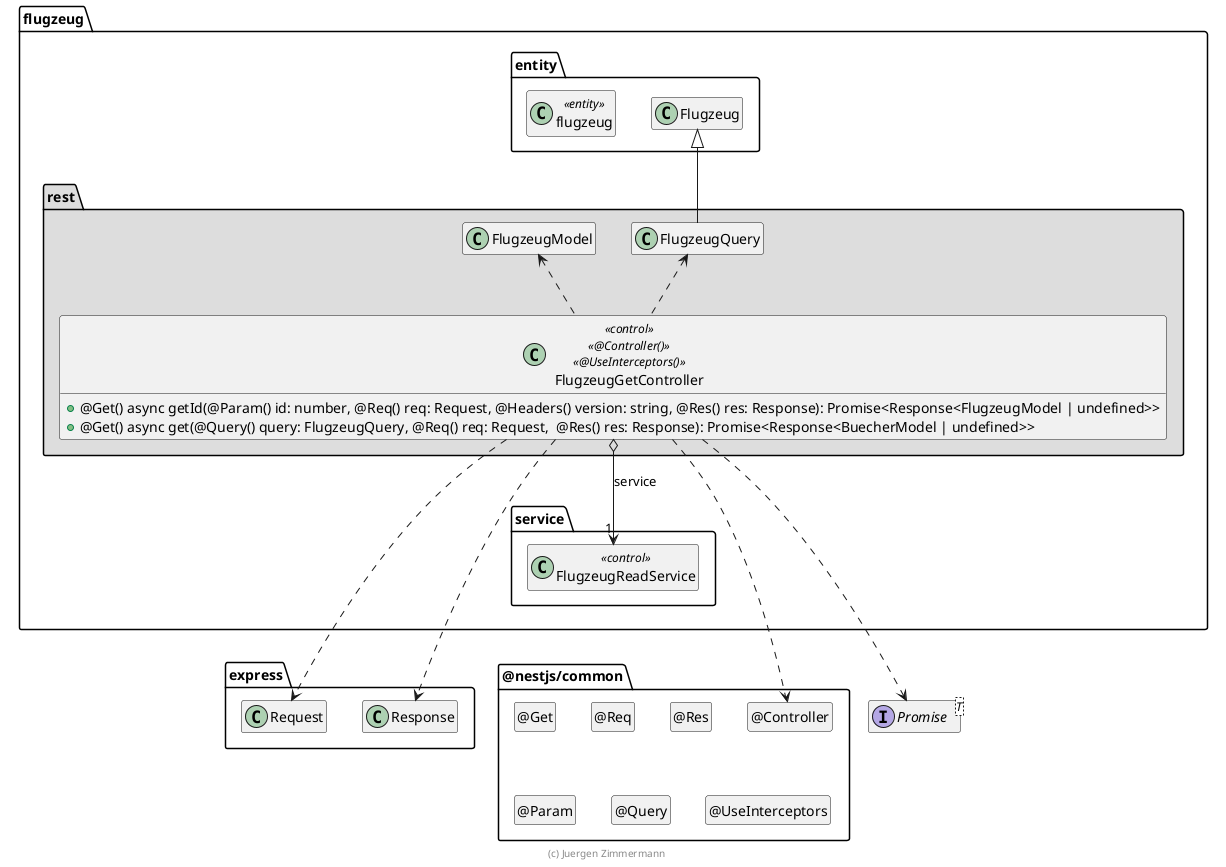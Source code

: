 ' Copyright (C) 2019 - present Juergen Zimmermann, Hochschule Karlsruhe
'
' This program is free software: you can redistribute it and/or modify
' it under the terms of the GNU General Public License as published by
' the Free Software Foundation, either version 3 of the License, or
' (at your option) any later version.
'
' This program is distributed in the hope that it will be useful,
' but WITHOUT ANY WARRANTY; without even the implied warranty of
' MERCHANTABILITY or FITNESS FOR A PARTICULAR PURPOSE.  See the
' GNU General Public License for more details.
'
' You should have received a copy of the GNU General Public License
' along with this program.  If not, see <https://www.gnu.org/licenses/>.

' Preview durch <Alt>d

@startuml Controller-Klasse

interface Promise<T>

package @nestjs/common {
  class "@Controller" as Controller
  hide Controller circle

  class "@Get" as Get
  hide Get circle

  class "@Req" as Req
  hide Req circle

  class "@Res" as Res
  hide Res circle

  class "@Param" as Param
  hide Param circle

  class "@Query" as Query
  hide Query circle

  class "@UseInterceptors" as UseInterceptors
  hide UseInterceptors circle
}

package express {
  class Request
  class Response

  Response .[hidden].> Controller
}

package flugzeug {
  package entity #FFFFFF {
    class flugzeug <<entity>>

    Flugzeug .[hidden].> Promise
    Flugzeug .[hidden].> Request
  }

  package service {
    class FlugzeugReadService << control >>
  }

  package rest #DDDDDD {
    FlugzeugQuery -up-|> Flugzeug

    class FlugzeugGetController << control >> << @Controller() >> << @UseInterceptors() >> {
      + @Get() async getId(@Param() id: number, @Req() req: Request, @Headers() version: string, @Res() res: Response): Promise<Response<FlugzeugModel | undefined>>
      + @Get() async get(@Query() query: FlugzeugQuery, @Req() req: Request,  @Res() res: Response): Promise<Response<BuecherModel | undefined>>
    }

    FlugzeugGetController o--> "1" FlugzeugReadService : service

    FlugzeugGetController ..> Controller
    FlugzeugGetController ..> Request
    FlugzeugGetController ..> Response
    FlugzeugGetController ..> Promise
    FlugzeugGetController .up.> FlugzeugModel
    FlugzeugGetController .up.> FlugzeugQuery

    FlugzeugReadService .[hidden].> Request
    FlugzeugReadService .[hidden].> Promise
    Response .right[hidden].> Controller
  }
}

hide empty members

footer (c) Juergen Zimmermann

@enduml

